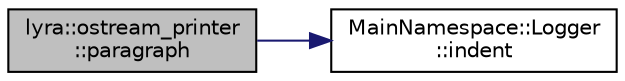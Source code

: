 digraph "lyra::ostream_printer::paragraph"
{
 // INTERACTIVE_SVG=YES
 // LATEX_PDF_SIZE
  edge [fontname="Helvetica",fontsize="10",labelfontname="Helvetica",labelfontsize="10"];
  node [fontname="Helvetica",fontsize="10",shape=record];
  rankdir="LR";
  Node1 [label="lyra::ostream_printer\l::paragraph",height=0.2,width=0.4,color="black", fillcolor="grey75", style="filled", fontcolor="black",tooltip=" "];
  Node1 -> Node2 [color="midnightblue",fontsize="10",style="solid",fontname="Helvetica"];
  Node2 [label="MainNamespace::Logger\l::indent",height=0.2,width=0.4,color="black", fillcolor="white", style="filled",URL="$namespace_main_namespace_1_1_logger.html#a298c090b2004381330b603cb50d25fc8",tooltip="Increase indentation level in the logger."];
}
